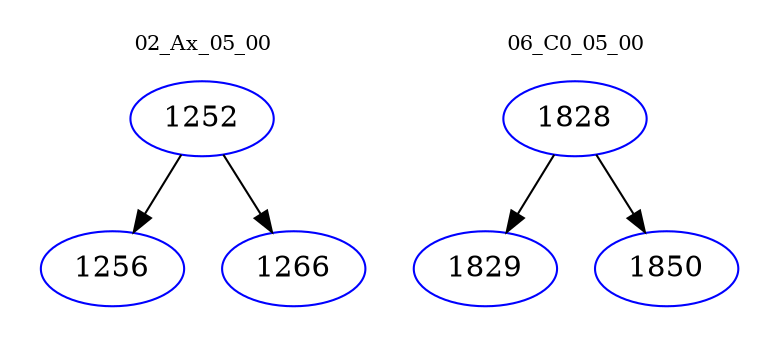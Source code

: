 digraph{
subgraph cluster_0 {
color = white
label = "02_Ax_05_00";
fontsize=10;
T0_1252 [label="1252", color="blue"]
T0_1252 -> T0_1256 [color="black"]
T0_1256 [label="1256", color="blue"]
T0_1252 -> T0_1266 [color="black"]
T0_1266 [label="1266", color="blue"]
}
subgraph cluster_1 {
color = white
label = "06_C0_05_00";
fontsize=10;
T1_1828 [label="1828", color="blue"]
T1_1828 -> T1_1829 [color="black"]
T1_1829 [label="1829", color="blue"]
T1_1828 -> T1_1850 [color="black"]
T1_1850 [label="1850", color="blue"]
}
}
